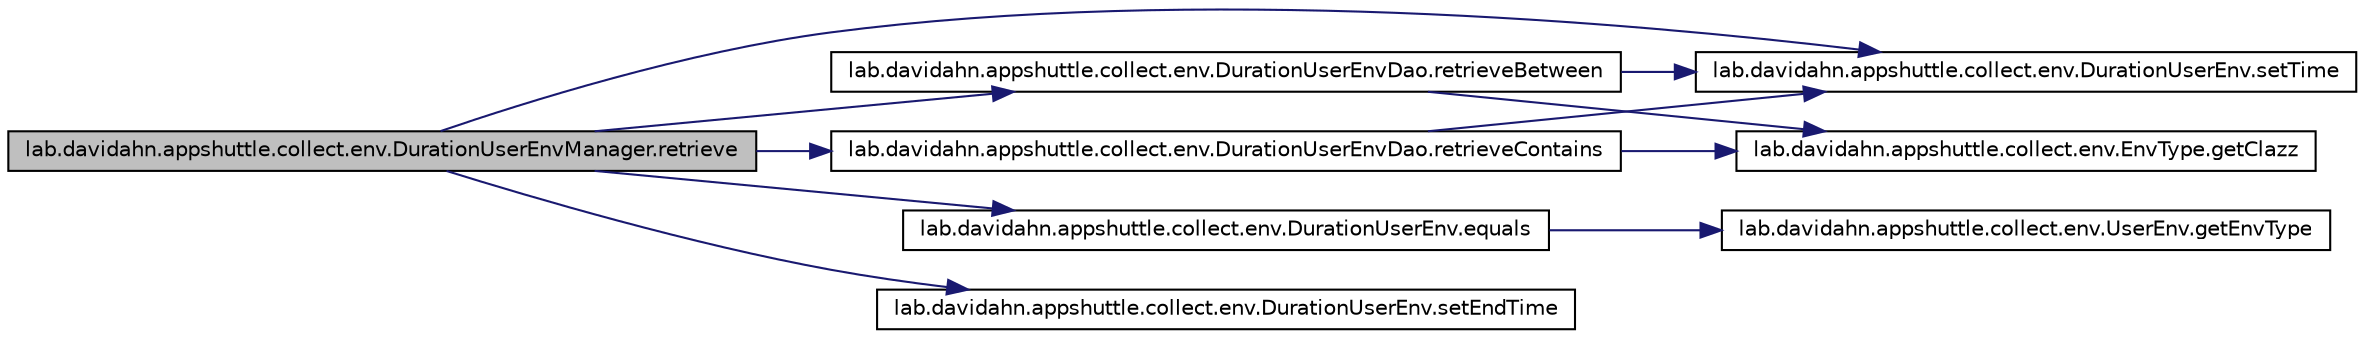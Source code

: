 digraph G
{
 // INTERACTIVE_SVG=YES
  edge [fontname="Helvetica",fontsize="10",labelfontname="Helvetica",labelfontsize="10"];
  node [fontname="Helvetica",fontsize="10",shape=record];
  rankdir="LR";
  Node1 [label="lab.davidahn.appshuttle.collect.env.DurationUserEnvManager.retrieve",height=0.2,width=0.4,color="black", fillcolor="grey75", style="filled" fontcolor="black"];
  Node1 -> Node2 [color="midnightblue",fontsize="10",style="solid"];
  Node2 [label="lab.davidahn.appshuttle.collect.env.DurationUserEnvDao.retrieveContains",height=0.2,width=0.4,color="black", fillcolor="white", style="filled",URL="$classlab_1_1davidahn_1_1appshuttle_1_1collect_1_1env_1_1_duration_user_env_dao.html#ad6232fa96a37cfdf5cdd01b8ab1b9e0a"];
  Node2 -> Node3 [color="midnightblue",fontsize="10",style="solid"];
  Node3 [label="lab.davidahn.appshuttle.collect.env.DurationUserEnv.setTime",height=0.2,width=0.4,color="black", fillcolor="white", style="filled",URL="$classlab_1_1davidahn_1_1appshuttle_1_1collect_1_1env_1_1_duration_user_env.html#a1188a9bc35369018131f8cd74f4a5801"];
  Node2 -> Node4 [color="midnightblue",fontsize="10",style="solid"];
  Node4 [label="lab.davidahn.appshuttle.collect.env.EnvType.getClazz",height=0.2,width=0.4,color="black", fillcolor="white", style="filled",URL="$enumlab_1_1davidahn_1_1appshuttle_1_1collect_1_1env_1_1_env_type.html#a51b2442353c7736d39ce93dc70b6fe68"];
  Node1 -> Node5 [color="midnightblue",fontsize="10",style="solid"];
  Node5 [label="lab.davidahn.appshuttle.collect.env.DurationUserEnvDao.retrieveBetween",height=0.2,width=0.4,color="black", fillcolor="white", style="filled",URL="$classlab_1_1davidahn_1_1appshuttle_1_1collect_1_1env_1_1_duration_user_env_dao.html#aac99ba4d0a65aabc39cd06308687971e"];
  Node5 -> Node3 [color="midnightblue",fontsize="10",style="solid"];
  Node5 -> Node4 [color="midnightblue",fontsize="10",style="solid"];
  Node1 -> Node6 [color="midnightblue",fontsize="10",style="solid"];
  Node6 [label="lab.davidahn.appshuttle.collect.env.DurationUserEnv.equals",height=0.2,width=0.4,color="black", fillcolor="white", style="filled",URL="$classlab_1_1davidahn_1_1appshuttle_1_1collect_1_1env_1_1_duration_user_env.html#a4b8f05055a1ab46dc47f82d2369a5009"];
  Node6 -> Node7 [color="midnightblue",fontsize="10",style="solid"];
  Node7 [label="lab.davidahn.appshuttle.collect.env.UserEnv.getEnvType",height=0.2,width=0.4,color="black", fillcolor="white", style="filled",URL="$classlab_1_1davidahn_1_1appshuttle_1_1collect_1_1env_1_1_user_env.html#ae83478f565a40e3650be12e7ed98e4cb"];
  Node1 -> Node3 [color="midnightblue",fontsize="10",style="solid"];
  Node1 -> Node8 [color="midnightblue",fontsize="10",style="solid"];
  Node8 [label="lab.davidahn.appshuttle.collect.env.DurationUserEnv.setEndTime",height=0.2,width=0.4,color="black", fillcolor="white", style="filled",URL="$classlab_1_1davidahn_1_1appshuttle_1_1collect_1_1env_1_1_duration_user_env.html#a59a5f134514989990748f94bdfcff3e6"];
}
